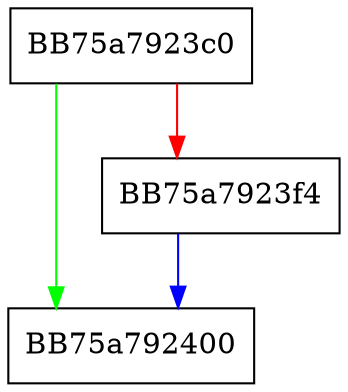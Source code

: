 digraph _strlwr_s_l {
  node [shape="box"];
  graph [splines=ortho];
  BB75a7923c0 -> BB75a792400 [color="green"];
  BB75a7923c0 -> BB75a7923f4 [color="red"];
  BB75a7923f4 -> BB75a792400 [color="blue"];
}